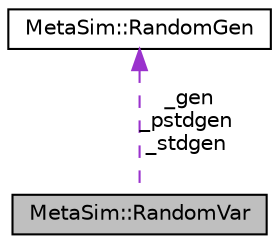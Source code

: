 digraph "MetaSim::RandomVar"
{
  edge [fontname="Helvetica",fontsize="10",labelfontname="Helvetica",labelfontsize="10"];
  node [fontname="Helvetica",fontsize="10",shape=record];
  Node1 [label="MetaSim::RandomVar",height=0.2,width=0.4,color="black", fillcolor="grey75", style="filled", fontcolor="black"];
  Node2 -> Node1 [dir="back",color="darkorchid3",fontsize="10",style="dashed",label=" _gen\n_pstdgen\n_stdgen" ];
  Node2 [label="MetaSim::RandomGen",height=0.2,width=0.4,color="black", fillcolor="white", style="filled",URL="$d3/def/classMetaSim_1_1RandomGen.html"];
}
